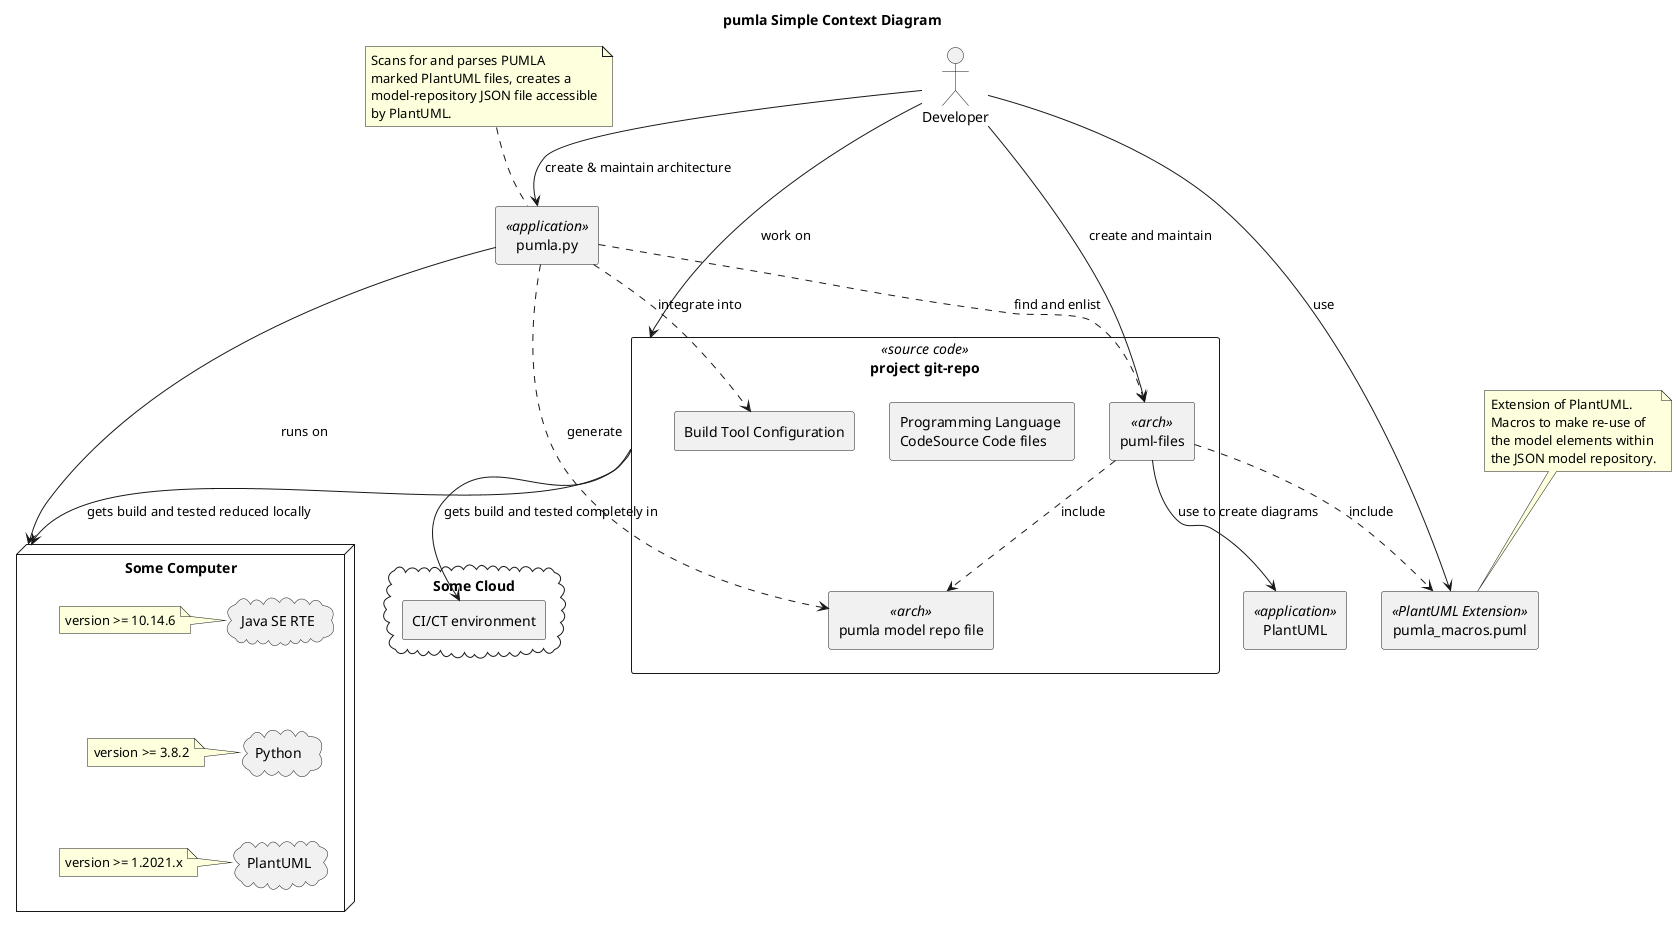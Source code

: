 @startuml

skinparam componentStyle uml2

title pumla Simple Context Diagram


:Developer: as dev


rectangle "pumla.py" <<application>> as pumla {
}

rectangle "pumla_macros.puml" <<PlantUML Extension>> as pmac {
}

rectangle "PlantUML" <<application>> as plantuml {
}

note top of pmac
    Extension of PlantUML.
    Macros to make re-use of
    the model elements within
    the JSON model repository.
end note

rectangle "project git-repo" <<source code>> as pgr {
rectangle "puml-files" <<arch>>  as pumlf {
}
rectangle "pumla model repo file" <<arch>> as pumlamr {
}

rectangle "Programming Language \nCodeSource Code files" {
}
rectangle "Build Tool Configuration" as btc {
}
}

note top of pumla
    Scans for and parses PUMLA
    marked PlantUML files, creates a
    model-repository JSON file accessible
    by PlantUML.
end note


node "Some Computer" as sco {
cloud "Java SE RTE" as Java {
}
 note left of Java : version >= 10.14.6

cloud Python {
 }
 note left of Python: version >= 3.8.2

cloud PlantUML as puml {

 }
 note left of puml: version >= 1.2021.x

}

cloud "Some Cloud" as cloud {
 rectangle "CI/CT environment" as cict {
 }
}

Java -[hidden]-> Python
Python -[hidden]-> puml

pumla --> sco: runs on

dev-->pumla: create & maintain architecture
dev-->pgr: work on
pumla ..> btc: integrate into
pumla ..> pumlamr: generate
pumla ..> pumlf: find and enlist
pumlf ..> pumlamr: include
pumlf ..> pmac : include
dev --> pmac : use
dev --> pumlf : create and maintain
pgr --> cict : gets build and tested completely in
pgr --> sco : gets build and tested reduced locally
pumlf --> plantuml: use to create diagrams
@enduml